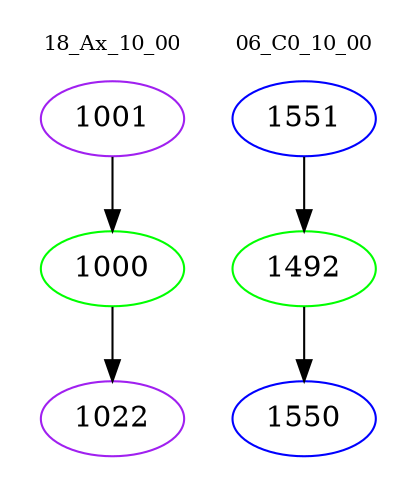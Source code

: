 digraph{
subgraph cluster_0 {
color = white
label = "18_Ax_10_00";
fontsize=10;
T0_1001 [label="1001", color="purple"]
T0_1001 -> T0_1000 [color="black"]
T0_1000 [label="1000", color="green"]
T0_1000 -> T0_1022 [color="black"]
T0_1022 [label="1022", color="purple"]
}
subgraph cluster_1 {
color = white
label = "06_C0_10_00";
fontsize=10;
T1_1551 [label="1551", color="blue"]
T1_1551 -> T1_1492 [color="black"]
T1_1492 [label="1492", color="green"]
T1_1492 -> T1_1550 [color="black"]
T1_1550 [label="1550", color="blue"]
}
}
